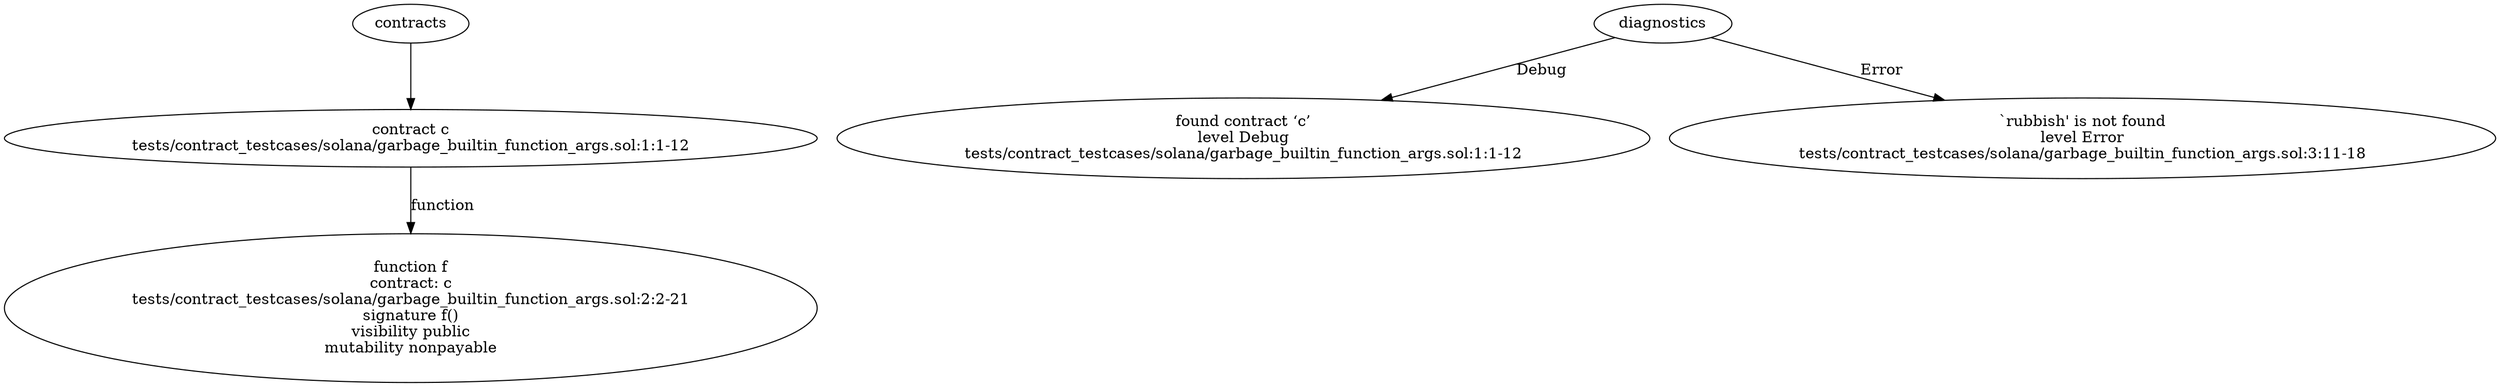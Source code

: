 strict digraph "tests/contract_testcases/solana/garbage_builtin_function_args.sol" {
	contract [label="contract c\ntests/contract_testcases/solana/garbage_builtin_function_args.sol:1:1-12"]
	f [label="function f\ncontract: c\ntests/contract_testcases/solana/garbage_builtin_function_args.sol:2:2-21\nsignature f()\nvisibility public\nmutability nonpayable"]
	diagnostic [label="found contract ‘c’\nlevel Debug\ntests/contract_testcases/solana/garbage_builtin_function_args.sol:1:1-12"]
	diagnostic_6 [label="`rubbish' is not found\nlevel Error\ntests/contract_testcases/solana/garbage_builtin_function_args.sol:3:11-18"]
	contracts -> contract
	contract -> f [label="function"]
	diagnostics -> diagnostic [label="Debug"]
	diagnostics -> diagnostic_6 [label="Error"]
}
